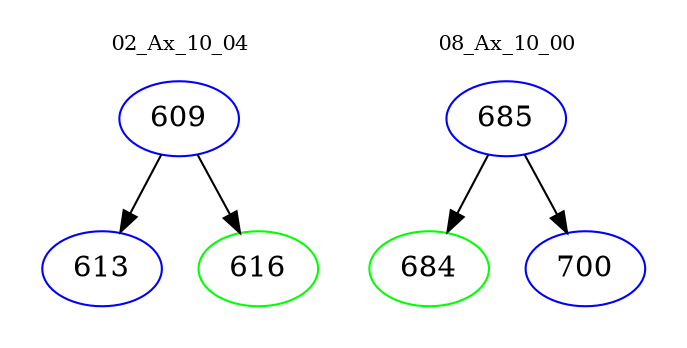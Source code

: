 digraph{
subgraph cluster_0 {
color = white
label = "02_Ax_10_04";
fontsize=10;
T0_609 [label="609", color="blue"]
T0_609 -> T0_613 [color="black"]
T0_613 [label="613", color="blue"]
T0_609 -> T0_616 [color="black"]
T0_616 [label="616", color="green"]
}
subgraph cluster_1 {
color = white
label = "08_Ax_10_00";
fontsize=10;
T1_685 [label="685", color="blue"]
T1_685 -> T1_684 [color="black"]
T1_684 [label="684", color="green"]
T1_685 -> T1_700 [color="black"]
T1_700 [label="700", color="blue"]
}
}
